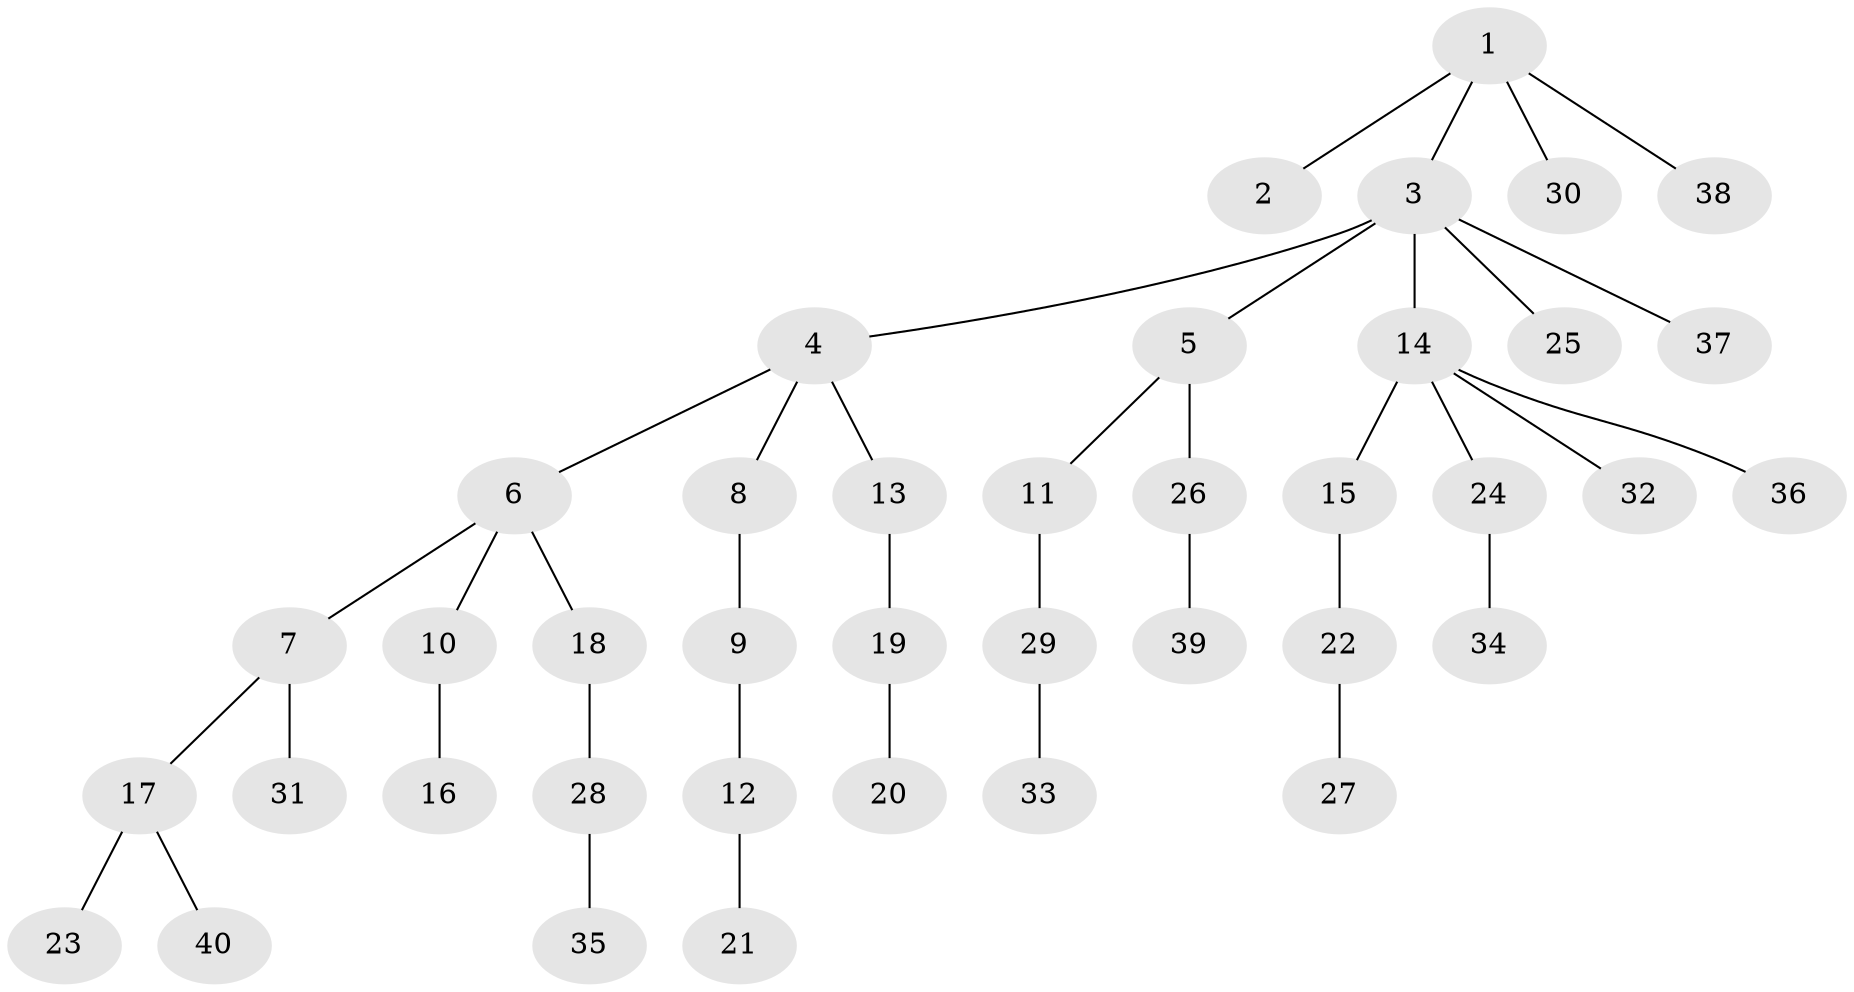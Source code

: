 // original degree distribution, {5: 0.05263157894736842, 1: 0.5087719298245614, 7: 0.017543859649122806, 3: 0.08771929824561403, 4: 0.03508771929824561, 2: 0.2807017543859649, 6: 0.017543859649122806}
// Generated by graph-tools (version 1.1) at 2025/51/03/04/25 22:51:26]
// undirected, 40 vertices, 39 edges
graph export_dot {
  node [color=gray90,style=filled];
  1;
  2;
  3;
  4;
  5;
  6;
  7;
  8;
  9;
  10;
  11;
  12;
  13;
  14;
  15;
  16;
  17;
  18;
  19;
  20;
  21;
  22;
  23;
  24;
  25;
  26;
  27;
  28;
  29;
  30;
  31;
  32;
  33;
  34;
  35;
  36;
  37;
  38;
  39;
  40;
  1 -- 2 [weight=1.0];
  1 -- 3 [weight=1.0];
  1 -- 30 [weight=1.0];
  1 -- 38 [weight=1.0];
  3 -- 4 [weight=1.0];
  3 -- 5 [weight=1.0];
  3 -- 14 [weight=1.0];
  3 -- 25 [weight=1.0];
  3 -- 37 [weight=1.0];
  4 -- 6 [weight=1.0];
  4 -- 8 [weight=1.0];
  4 -- 13 [weight=1.0];
  5 -- 11 [weight=1.0];
  5 -- 26 [weight=1.0];
  6 -- 7 [weight=1.0];
  6 -- 10 [weight=1.0];
  6 -- 18 [weight=1.0];
  7 -- 17 [weight=1.0];
  7 -- 31 [weight=1.0];
  8 -- 9 [weight=1.0];
  9 -- 12 [weight=1.0];
  10 -- 16 [weight=1.0];
  11 -- 29 [weight=1.0];
  12 -- 21 [weight=1.0];
  13 -- 19 [weight=1.0];
  14 -- 15 [weight=1.0];
  14 -- 24 [weight=1.0];
  14 -- 32 [weight=1.0];
  14 -- 36 [weight=1.0];
  15 -- 22 [weight=1.0];
  17 -- 23 [weight=1.0];
  17 -- 40 [weight=1.0];
  18 -- 28 [weight=1.0];
  19 -- 20 [weight=1.0];
  22 -- 27 [weight=1.0];
  24 -- 34 [weight=1.0];
  26 -- 39 [weight=1.0];
  28 -- 35 [weight=1.0];
  29 -- 33 [weight=1.0];
}
